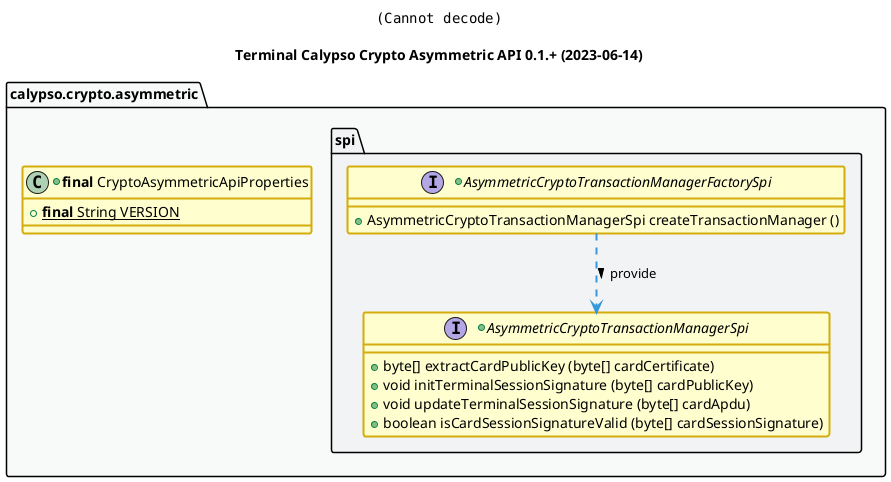 @startuml
title
    <img:../assets/logo.png>

    Terminal Calypso Crypto Asymmetric API 0.1.+ (2023-06-14)
end title

' == THEME ==

'Couleurs issues de : https://htmlcolorcodes.com/fr/tableau-de-couleur/tableau-de-couleur-design-plat/
!define C_GREY1 F8F9F9
!define C_GREY2 F2F3F4
!define C_GREY3 E5E7E9
!define C_GREY4 D7DBDD
!define C_GREY5 CACFD2
!define C_GREY6 BDC3C7
!define C_LINK 3498DB
!define C_USE 27AE60

' -- Styles that don't work with new version of plantuml --
skinparam stereotypeABorderColor #A9DCDF
skinparam stereotypeIBorderColor #B4A7E5
skinparam stereotypeCBorderColor #ADD1B2
skinparam stereotypeEBorderColor #EB93DF
' -- END --

skinparam ClassBorderThickness 2
skinparam ArrowThickness 2

' Yellow
skinparam ClassBackgroundColor #FEFECE
skinparam ClassBorderColor #D4AC0D
' Red
skinparam ClassBackgroundColor<<red>> #FDEDEC
skinparam ClassBorderColor<<red>> #E74C3C
hide <<red>> stereotype
' Purple
skinparam ClassBackgroundColor<<purple>> #F4ECF7
skinparam ClassBorderColor<<purple>> #8E44AD
hide <<purple>> stereotype
' blue
skinparam ClassBackgroundColor<<blue>> #EBF5FB
skinparam ClassBorderColor<<blue>> #3498DB
hide <<blue>> stereotype
' Green
skinparam ClassBackgroundColor<<green>> #E9F7EF
skinparam ClassBorderColor<<green>> #27AE60
hide <<green>> stereotype
' Grey
skinparam ClassBackgroundColor<<grey>> #EAECEE
skinparam ClassBorderColor<<grey>> #2C3E50
hide <<grey>> stereotype

' == CONTENT ==

package "calypso.crypto.asymmetric" as api {
    +class "**final** CryptoAsymmetricApiProperties" as ApiProperties {
        +{static} **final** String VERSION
    }
    package spi {
        +interface AsymmetricCryptoTransactionManagerFactorySpi {
            +AsymmetricCryptoTransactionManagerSpi createTransactionManager ()
        }
        +interface AsymmetricCryptoTransactionManagerSpi {
            +byte[] extractCardPublicKey (byte[] cardCertificate)
            +void initTerminalSessionSignature (byte[] cardPublicKey)
            +void updateTerminalSessionSignature (byte[] cardApdu)
            +boolean isCardSessionSignatureValid (byte[] cardSessionSignature)
        }
    }
}

' Associations

AsymmetricCryptoTransactionManagerFactorySpi ..> AsymmetricCryptoTransactionManagerSpi #C_LINK : provide >

' == LAYOUT ==

'CardSecuritySetting -[hidden]- CalypsoSam

' == STYLE ==

package api #C_GREY1 {}
package api.spi #C_GREY2 {}

@enduml